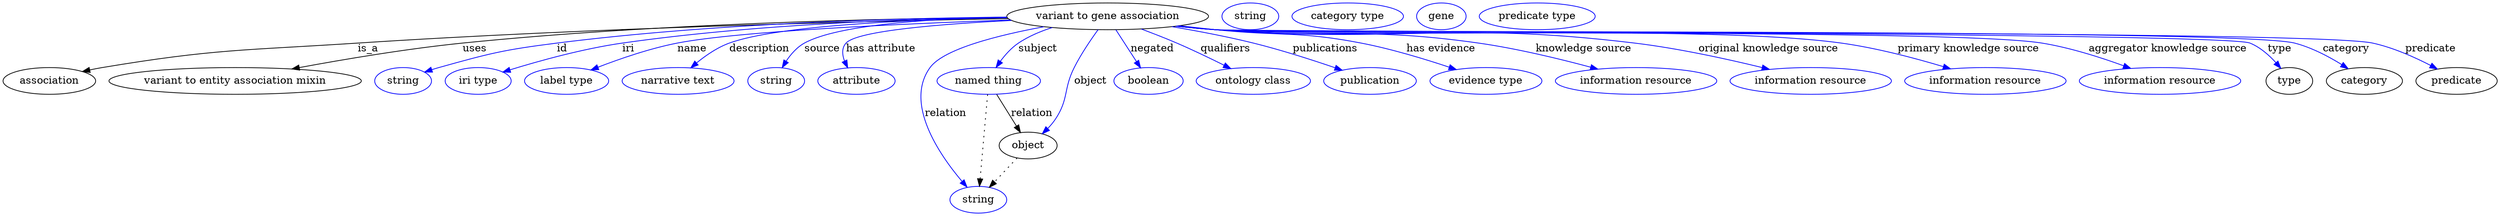 digraph {
	graph [bb="0,0,2733.9,283"];
	node [label="\N"];
	"variant to gene association"	[height=0.5,
		label="variant to gene association",
		pos="1218,265",
		width=2.9067];
	association	[height=0.5,
		pos="50.046,178",
		width=1.3902];
	"variant to gene association" -> association	[label=is_a,
		lp="397.05,221.5",
		pos="e,86.326,190.45 1114.4,262.19 956.92,258.86 647.78,250.06 386.05,229 262.46,219.05 230.57,220.58 109.05,196 104.87,195.16 100.57,\
194.16 96.269,193.08"];
	"variant to entity association mixin"	[height=0.5,
		pos="250.05,178",
		width=3.665];
	"variant to gene association" -> "variant to entity association mixin"	[label=uses,
		lp="514.05,221.5",
		pos="e,312.03,193.95 1113.6,263.69 973.79,262.19 718.37,255.6 502.05,229 440.73,221.46 371.99,207.44 321.81,196.16"];
	id	[color=blue,
		height=0.5,
		label=string,
		pos="430.05,178",
		width=0.84854];
	"variant to gene association" -> id	[color=blue,
		label=id,
		lp="609.55,221.5",
		pos="e,453.49,189.71 1113.4,263.89 990.73,262.41 781.56,255.68 604.05,229 543.39,219.88 528.23,215.39 470.05,196 467.67,195.21 465.23,\
194.33 462.79,193.41",
		style=solid];
	iri	[color=blue,
		height=0.5,
		label="iri type",
		pos="515.05,178",
		width=1.011];
	"variant to gene association" -> iri	[color=blue,
		label=iri,
		lp="684.55,221.5",
		pos="e,542.78,189.9 1113.5,263.71 1004.2,261.89 827.93,254.7 678.05,229 633.89,221.43 584.98,205.33 552.36,193.44",
		style=solid];
	name	[color=blue,
		height=0.5,
		label="label type",
		pos="615.05,178",
		width=1.2638];
	"variant to gene association" -> name	[color=blue,
		label=name,
		lp="755.55,221.5",
		pos="e,642.06,192.63 1117.1,260.24 998.52,255.19 809.21,244.96 740.05,229 709.08,221.85 675.75,208.2 651.3,196.96",
		style=solid];
	description	[color=blue,
		height=0.5,
		label="narrative text",
		pos="736.05,178",
		width=1.6068];
	"variant to gene association" -> description	[color=blue,
		label=description,
		lp="829.55,221.5",
		pos="e,751.43,195.57 1114.2,262.17 1009.1,259.11 854.36,250.91 799.05,229 784.21,223.12 770.07,212.53 758.95,202.61",
		style=solid];
	source	[color=blue,
		height=0.5,
		label=string,
		pos="842.05,178",
		width=0.84854];
	"variant to gene association" -> source	[color=blue,
		label=source,
		lp="898.05,221.5",
		pos="e,849.91,195.4 1114.5,262.21 1030.2,259.13 919,250.9 880.05,229 869.82,223.25 861.47,213.5 855.24,204.13",
		style=solid];
	"has attribute"	[color=blue,
		height=0.5,
		label=attribute,
		pos="931.05,178",
		width=1.1193];
	"variant to gene association" -> "has attribute"	[color=blue,
		label="has attribute",
		lp="958.55,221.5",
		pos="e,923.12,195.8 1119.8,258.65 1039.8,253.26 938.03,243.63 925.05,229 919.43,222.68 918.92,214 920.45,205.65",
		style=solid];
	subject	[color=blue,
		height=0.5,
		label="named thing",
		pos="1082,178",
		width=1.5346];
	"variant to gene association" -> subject	[color=blue,
		label=subject,
		lp="1139.5,221.5",
		pos="e,1091.4,195.89 1161.1,249.88 1146.9,244.73 1132.2,237.91 1120,229 1111.1,222.43 1103.2,213.16 1097,204.38",
		style=solid];
	relation	[color=blue,
		height=0.5,
		label=string,
		pos="1069,18",
		width=0.84854];
	"variant to gene association" -> relation	[color=blue,
		label=relation,
		lp="1030,134.5",
		pos="e,1056.5,34.576 1125,256.66 1084.9,248.26 1041.9,231 1018,196 985.34,148.01 1024.7,79.031 1050.3,42.995",
		style=solid];
	negated	[color=blue,
		height=0.5,
		label=boolean,
		pos="1263,178",
		width=1.0652];
	"variant to gene association" -> negated	[color=blue,
		label=negated,
		lp="1265.5,221.5",
		pos="e,1254.3,195.6 1227.2,246.8 1233.6,234.66 1242.3,218.19 1249.5,204.52",
		style=solid];
	qualifiers	[color=blue,
		height=0.5,
		label="ontology class",
		pos="1381,178",
		width=1.7151];
	"variant to gene association" -> qualifiers	[color=blue,
		label=qualifiers,
		lp="1344.5,221.5",
		pos="e,1354.5,194.3 1252.8,247.86 1265,242.07 1278.7,235.39 1291,229 1309.3,219.58 1329.2,208.56 1345.7,199.27",
		style=solid];
	publications	[color=blue,
		height=0.5,
		label=publication,
		pos="1511,178",
		width=1.3902];
	"variant to gene association" -> publications	[color=blue,
		label=publications,
		lp="1453.5,221.5",
		pos="e,1479.1,192.01 1284.6,251.06 1312.4,245.12 1345,237.52 1374,229 1406.6,219.45 1442.6,206.19 1469.6,195.73",
		style=solid];
	"has evidence"	[color=blue,
		height=0.5,
		label="evidence type",
		pos="1639,178",
		width=1.661];
	"variant to gene association" -> "has evidence"	[color=blue,
		label="has evidence",
		lp="1580,221.5",
		pos="e,1605,192.85 1292.8,252.36 1305.5,250.49 1318.7,248.63 1331,247 1402,237.68 1421.2,244.54 1491,229 1527,221.01 1566.4,207.45 1595.5,\
196.46",
		style=solid];
	"knowledge source"	[color=blue,
		height=0.5,
		label="information resource",
		pos="1802,178",
		width=2.3651];
	"variant to gene association" -> "knowledge source"	[color=blue,
		label="knowledge source",
		lp="1735.5,221.5",
		pos="e,1758.6,193.57 1291.2,252.05 1304.4,250.16 1318.1,248.37 1331,247 1458.6,233.45 1492.5,250.01 1619,229 1663.4,221.63 1712.6,207.88 \
1748.8,196.66",
		style=solid];
	"original knowledge source"	[color=blue,
		height=0.5,
		label="information resource",
		pos="1990,178",
		width=2.3651];
	"variant to gene association" -> "original knowledge source"	[color=blue,
		label="original knowledge source",
		lp="1934.5,221.5",
		pos="e,1944.3,193.23 1290.2,251.93 1303.8,250.01 1317.8,248.25 1331,247 1533.9,227.82 1587.4,257.74 1789,229 1838.9,221.89 1894.4,207.58 \
1934.4,196.09",
		style=solid];
	"primary knowledge source"	[color=blue,
		height=0.5,
		label="information resource",
		pos="2178,178",
		width=2.3651];
	"variant to gene association" -> "primary knowledge source"	[color=blue,
		label="primary knowledge source",
		lp="2150,221.5",
		pos="e,2138.6,194.05 1289.9,251.83 1303.5,249.91 1317.7,248.18 1331,247 1481.6,233.73 1861.8,252.89 2011,229 2051.5,222.52 2095.9,208.89 \
2128.8,197.5",
		style=solid];
	"aggregator knowledge source"	[color=blue,
		height=0.5,
		label="information resource",
		pos="2366,178",
		width=2.3651];
	"variant to gene association" -> "aggregator knowledge source"	[color=blue,
		label="aggregator knowledge source",
		lp="2362,221.5",
		pos="e,2332.4,194.63 1289.6,251.81 1303.3,249.88 1317.6,248.14 1331,247 1529.5,230.15 2031.2,265.18 2227,229 2260.2,222.88 2295.9,209.87 \
2322.8,198.66",
		style=solid];
	type	[height=0.5,
		pos="2503,178",
		width=0.75];
	"variant to gene association" -> type	[color=blue,
		label=type,
		lp="2483,221.5",
		pos="e,2490.9,194.45 1289.3,251.81 1303.1,249.86 1317.5,248.12 1331,247 1392.8,241.88 2388.2,251.29 2446,229 2460.5,223.41 2473.8,212.36 \
2483.8,202.07",
		style=solid];
	category	[height=0.5,
		pos="2589,178",
		width=1.1374];
	"variant to gene association" -> category	[color=blue,
		label=category,
		lp="2559.5,221.5",
		pos="e,2569.2,193.82 1289.3,251.8 1303.1,249.85 1317.5,248.12 1331,247 1460.4,236.32 2373.7,262.52 2499,229 2521.2,223.06 2543.9,210.48 \
2560.9,199.42",
		style=solid];
	object	[height=0.5,
		pos="1129,91",
		width=0.9027];
	"variant to gene association" -> object	[color=blue,
		label=object,
		lp="1199,178",
		pos="e,1142.2,107.77 1208.3,246.94 1200.7,233.35 1190.2,213.73 1182,196 1168.3,166.07 1171,155.81 1155,127 1153,123.28 1150.6,119.5 1148.1,\
115.87",
		style=solid];
	predicate	[height=0.5,
		pos="2691,178",
		width=1.1916];
	"variant to gene association" -> predicate	[color=blue,
		label=predicate,
		lp="2653,221.5",
		pos="e,2668.6,193.36 1289.3,251.79 1303.1,249.84 1317.5,248.11 1331,247 1470.1,235.59 2451.2,260.99 2587,229 2612.9,222.91 2639.9,209.7 \
2659.9,198.39",
		style=solid];
	subject -> relation	[pos="e,1070.5,36.188 1080.6,159.79 1078.4,132.48 1074,78.994 1071.3,46.38",
		style=dotted];
	subject -> object	[label=relation,
		lp="1130,134.5",
		pos="e,1119.9,108.47 1091.3,160.21 1098.1,148.02 1107.3,131.32 1115,117.49"];
	association_type	[color=blue,
		height=0.5,
		label=string,
		pos="1371,265",
		width=0.84854];
	association_category	[color=blue,
		height=0.5,
		label="category type",
		pos="1478,265",
		width=1.6249];
	object -> relation	[pos="e,1082.3,34.713 1115.7,74.243 1107.9,64.959 1097.8,53.033 1089,42.64",
		style=dotted];
	"variant to gene association_object"	[color=blue,
		height=0.5,
		label=gene,
		pos="1582,265",
		width=0.75827];
	"variant to gene association_predicate"	[color=blue,
		height=0.5,
		label="predicate type",
		pos="1688,265",
		width=1.679];
}

